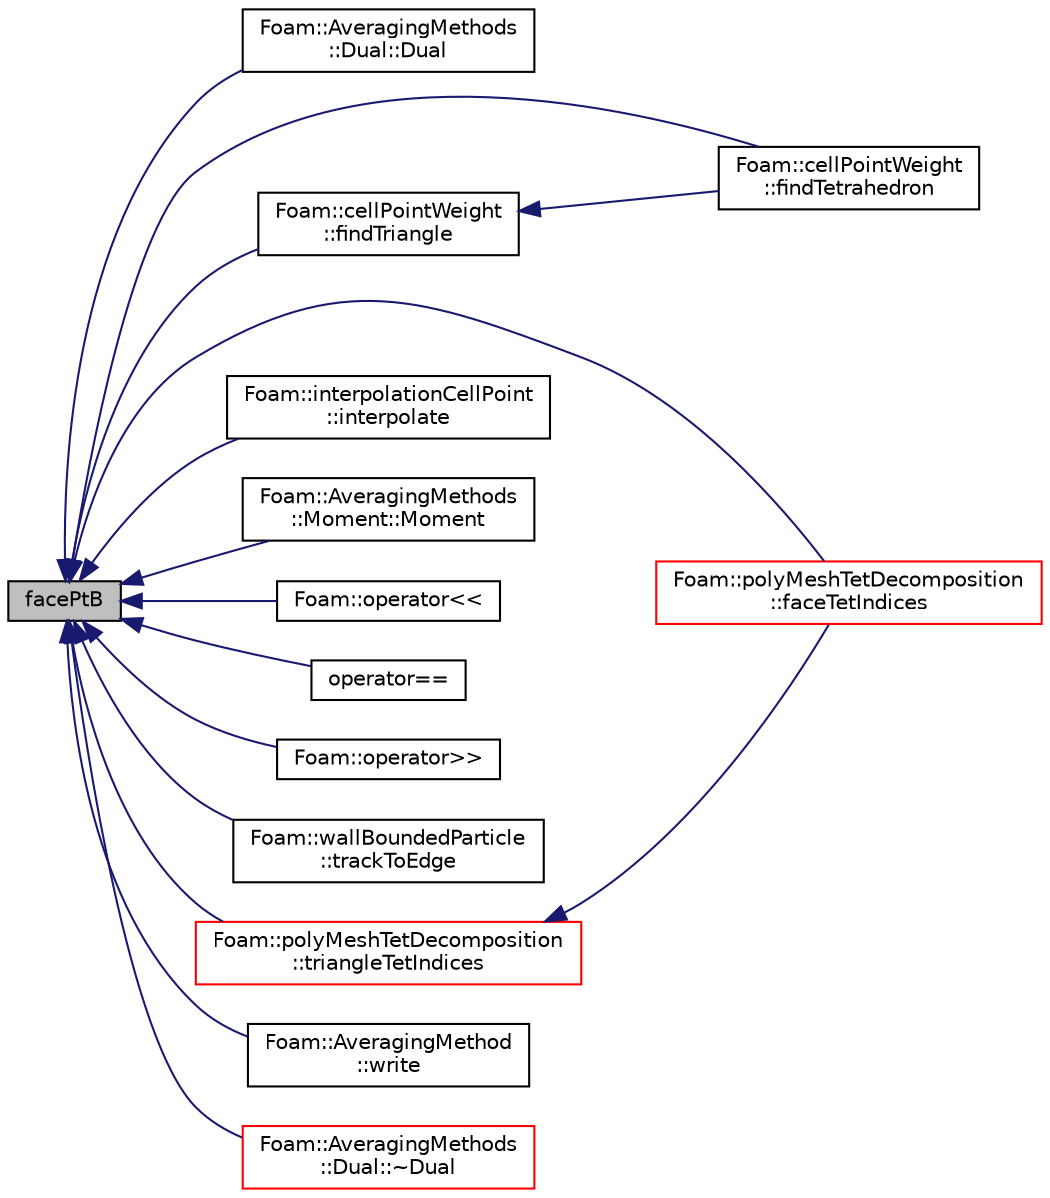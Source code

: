 digraph "facePtB"
{
  bgcolor="transparent";
  edge [fontname="Helvetica",fontsize="10",labelfontname="Helvetica",labelfontsize="10"];
  node [fontname="Helvetica",fontsize="10",shape=record];
  rankdir="LR";
  Node1 [label="facePtB",height=0.2,width=0.4,color="black", fillcolor="grey75", style="filled", fontcolor="black"];
  Node1 -> Node2 [dir="back",color="midnightblue",fontsize="10",style="solid",fontname="Helvetica"];
  Node2 [label="Foam::AveragingMethods\l::Dual::Dual",height=0.2,width=0.4,color="black",URL="$a00588.html#a4e90e259d050ad479f6e3c6763a1cdf6",tooltip="Constructors. "];
  Node1 -> Node3 [dir="back",color="midnightblue",fontsize="10",style="solid",fontname="Helvetica"];
  Node3 [label="Foam::polyMeshTetDecomposition\l::faceTetIndices",height=0.2,width=0.4,color="red",URL="$a01960.html#ac928a304995a9b54928d97ec634a6270",tooltip="Return the tet decomposition of the given face, with. "];
  Node1 -> Node4 [dir="back",color="midnightblue",fontsize="10",style="solid",fontname="Helvetica"];
  Node4 [label="Foam::cellPointWeight\l::findTetrahedron",height=0.2,width=0.4,color="black",URL="$a00215.html#a04d110a609cd69b19474de418fb1a4cf"];
  Node1 -> Node5 [dir="back",color="midnightblue",fontsize="10",style="solid",fontname="Helvetica"];
  Node5 [label="Foam::cellPointWeight\l::findTriangle",height=0.2,width=0.4,color="black",URL="$a00215.html#a20eb498d3295cd0297ddedb866e3cef9"];
  Node5 -> Node4 [dir="back",color="midnightblue",fontsize="10",style="solid",fontname="Helvetica"];
  Node1 -> Node6 [dir="back",color="midnightblue",fontsize="10",style="solid",fontname="Helvetica"];
  Node6 [label="Foam::interpolationCellPoint\l::interpolate",height=0.2,width=0.4,color="black",URL="$a01171.html#a596b80d88eb6312e22b6b6e0d2f555a2",tooltip="Interpolate field to the given point in the tetrahedron. "];
  Node1 -> Node7 [dir="back",color="midnightblue",fontsize="10",style="solid",fontname="Helvetica"];
  Node7 [label="Foam::AveragingMethods\l::Moment::Moment",height=0.2,width=0.4,color="black",URL="$a01558.html#a9aaf777932fca7644bb6f00f3a2b8749",tooltip="Constructors. "];
  Node1 -> Node8 [dir="back",color="midnightblue",fontsize="10",style="solid",fontname="Helvetica"];
  Node8 [label="Foam::operator\<\<",height=0.2,width=0.4,color="black",URL="$a10887.html#a250bb7b4e2a7f9cdf8119ad058b217e3"];
  Node1 -> Node9 [dir="back",color="midnightblue",fontsize="10",style="solid",fontname="Helvetica"];
  Node9 [label="operator==",height=0.2,width=0.4,color="black",URL="$a02656.html#a91398a8ab19eda368bedb1e84b7a9ac3"];
  Node1 -> Node10 [dir="back",color="midnightblue",fontsize="10",style="solid",fontname="Helvetica"];
  Node10 [label="Foam::operator\>\>",height=0.2,width=0.4,color="black",URL="$a10887.html#a28390385fd64217a684d943097b41047"];
  Node1 -> Node11 [dir="back",color="midnightblue",fontsize="10",style="solid",fontname="Helvetica"];
  Node11 [label="Foam::wallBoundedParticle\l::trackToEdge",height=0.2,width=0.4,color="black",URL="$a02936.html#aff365968e28acf42244334b7c926dee6"];
  Node1 -> Node12 [dir="back",color="midnightblue",fontsize="10",style="solid",fontname="Helvetica"];
  Node12 [label="Foam::polyMeshTetDecomposition\l::triangleTetIndices",height=0.2,width=0.4,color="red",URL="$a01960.html#a58706d0e14fb9b9a20f1d19ef6671605",tooltip="Return the tet decomposition of the given triangle of the given face. "];
  Node12 -> Node3 [dir="back",color="midnightblue",fontsize="10",style="solid",fontname="Helvetica"];
  Node1 -> Node13 [dir="back",color="midnightblue",fontsize="10",style="solid",fontname="Helvetica"];
  Node13 [label="Foam::AveragingMethod\l::write",height=0.2,width=0.4,color="black",URL="$a00084.html#a6e5faa425b059eeb55cd904755791076",tooltip="Write using setting from DB. "];
  Node1 -> Node14 [dir="back",color="midnightblue",fontsize="10",style="solid",fontname="Helvetica"];
  Node14 [label="Foam::AveragingMethods\l::Dual::~Dual",height=0.2,width=0.4,color="red",URL="$a00588.html#a5c08eca007ade69ea650619db86d50b6",tooltip="Destructor. "];
}
